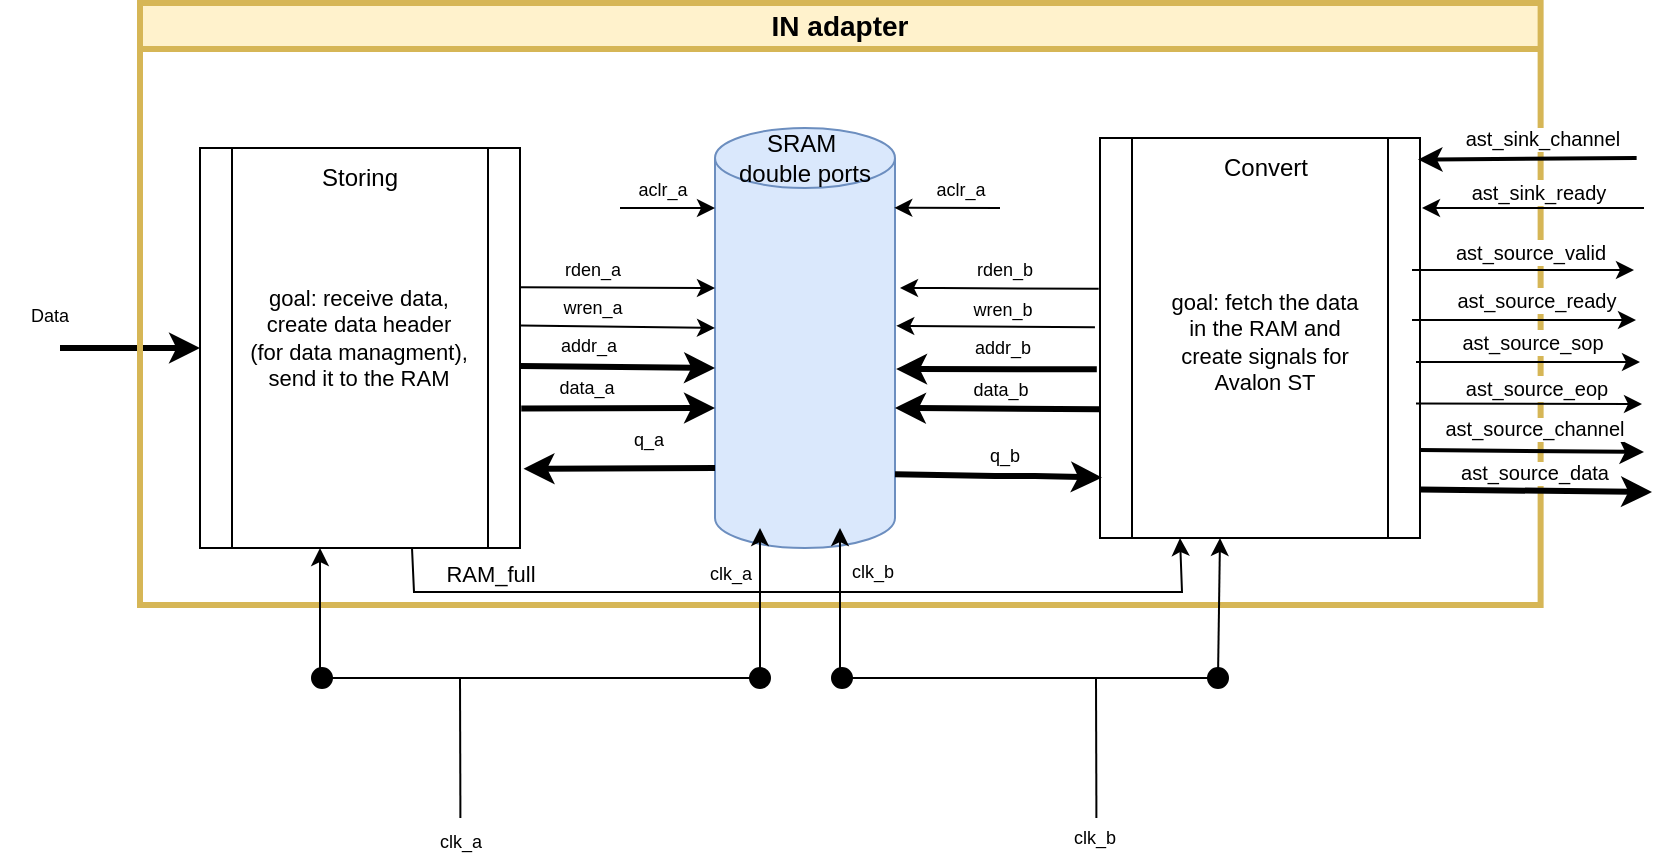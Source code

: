 <mxfile version="20.6.2" type="device"><diagram id="eJsZq9SZnfXNDUd87q3I" name="Page-1"><mxGraphModel dx="950" dy="459" grid="0" gridSize="10" guides="1" tooltips="1" connect="1" arrows="1" fold="1" page="1" pageScale="1" pageWidth="1169" pageHeight="827" math="0" shadow="0"><root><mxCell id="0"/><mxCell id="1" parent="0"/><mxCell id="jrfVC20jL2zaQBm9AzPA-1" value="" style="shape=cylinder3;whiteSpace=wrap;html=1;boundedLbl=1;backgroundOutline=1;size=15;fillColor=#dae8fc;strokeColor=#6c8ebf;" parent="1" vertex="1"><mxGeometry x="587.5" y="280" width="90" height="210" as="geometry"/></mxCell><mxCell id="jrfVC20jL2zaQBm9AzPA-2" value="SRAM&amp;nbsp;&lt;br&gt;double ports" style="text;html=1;strokeColor=none;fillColor=none;align=center;verticalAlign=middle;whiteSpace=wrap;rounded=0;" parent="1" vertex="1"><mxGeometry x="595" y="280" width="75" height="30" as="geometry"/></mxCell><mxCell id="jrfVC20jL2zaQBm9AzPA-4" value="" style="endArrow=classic;html=1;rounded=0;" parent="1" edge="1"><mxGeometry width="50" height="50" relative="1" as="geometry"><mxPoint x="540" y="320" as="sourcePoint"/><mxPoint x="587.5" y="320" as="targetPoint"/></mxGeometry></mxCell><mxCell id="jrfVC20jL2zaQBm9AzPA-5" value="&lt;font style=&quot;font-size: 9px;&quot;&gt;aclr_a&lt;/font&gt;" style="edgeLabel;html=1;align=center;verticalAlign=middle;resizable=0;points=[];" parent="jrfVC20jL2zaQBm9AzPA-4" vertex="1" connectable="0"><mxGeometry x="-0.391" y="1" relative="1" as="geometry"><mxPoint x="6" y="-9" as="offset"/></mxGeometry></mxCell><mxCell id="jrfVC20jL2zaQBm9AzPA-6" value="" style="endArrow=classic;html=1;rounded=0;strokeWidth=3;exitX=1.002;exitY=0.545;exitDx=0;exitDy=0;exitPerimeter=0;" parent="1" source="jrfVC20jL2zaQBm9AzPA-54" edge="1"><mxGeometry width="50" height="50" relative="1" as="geometry"><mxPoint x="540" y="400" as="sourcePoint"/><mxPoint x="587.5" y="400" as="targetPoint"/><Array as="points"/></mxGeometry></mxCell><mxCell id="jrfVC20jL2zaQBm9AzPA-14" value="addr_a" style="edgeLabel;html=1;align=center;verticalAlign=middle;resizable=0;points=[];fontSize=9;" parent="jrfVC20jL2zaQBm9AzPA-6" vertex="1" connectable="0"><mxGeometry x="-0.511" y="-2" relative="1" as="geometry"><mxPoint x="9" y="-12" as="offset"/></mxGeometry></mxCell><mxCell id="jrfVC20jL2zaQBm9AzPA-18" value="" style="endArrow=classic;html=1;rounded=0;exitX=1;exitY=0.348;exitDx=0;exitDy=0;exitPerimeter=0;" parent="1" source="jrfVC20jL2zaQBm9AzPA-54" edge="1"><mxGeometry width="50" height="50" relative="1" as="geometry"><mxPoint x="540" y="360" as="sourcePoint"/><mxPoint x="587.5" y="360" as="targetPoint"/></mxGeometry></mxCell><mxCell id="jrfVC20jL2zaQBm9AzPA-19" value="&lt;font style=&quot;font-size: 9px;&quot;&gt;rden_a&lt;/font&gt;" style="edgeLabel;html=1;align=center;verticalAlign=middle;resizable=0;points=[];" parent="jrfVC20jL2zaQBm9AzPA-18" vertex="1" connectable="0"><mxGeometry x="-0.391" y="1" relative="1" as="geometry"><mxPoint x="6" y="-9" as="offset"/></mxGeometry></mxCell><mxCell id="jrfVC20jL2zaQBm9AzPA-20" value="" style="endArrow=classic;html=1;rounded=0;exitX=1.002;exitY=0.444;exitDx=0;exitDy=0;exitPerimeter=0;" parent="1" source="jrfVC20jL2zaQBm9AzPA-54" edge="1"><mxGeometry width="50" height="50" relative="1" as="geometry"><mxPoint x="540" y="380" as="sourcePoint"/><mxPoint x="587.5" y="380" as="targetPoint"/></mxGeometry></mxCell><mxCell id="jrfVC20jL2zaQBm9AzPA-21" value="&lt;font style=&quot;font-size: 9px;&quot;&gt;wren_a&lt;/font&gt;" style="edgeLabel;html=1;align=center;verticalAlign=middle;resizable=0;points=[];" parent="jrfVC20jL2zaQBm9AzPA-20" vertex="1" connectable="0"><mxGeometry x="-0.391" y="1" relative="1" as="geometry"><mxPoint x="6" y="-9" as="offset"/></mxGeometry></mxCell><mxCell id="jrfVC20jL2zaQBm9AzPA-22" value="" style="endArrow=classic;html=1;rounded=0;strokeWidth=3;exitX=1.004;exitY=0.651;exitDx=0;exitDy=0;exitPerimeter=0;" parent="1" source="jrfVC20jL2zaQBm9AzPA-54" edge="1"><mxGeometry width="50" height="50" relative="1" as="geometry"><mxPoint x="490" y="420" as="sourcePoint"/><mxPoint x="587.5" y="420" as="targetPoint"/><Array as="points"/></mxGeometry></mxCell><mxCell id="jrfVC20jL2zaQBm9AzPA-23" value="data_a" style="edgeLabel;html=1;align=center;verticalAlign=middle;resizable=0;points=[];fontSize=9;" parent="jrfVC20jL2zaQBm9AzPA-22" vertex="1" connectable="0"><mxGeometry x="-0.511" y="-2" relative="1" as="geometry"><mxPoint x="9" y="-12" as="offset"/></mxGeometry></mxCell><mxCell id="jrfVC20jL2zaQBm9AzPA-24" value="" style="endArrow=classic;html=1;rounded=0;strokeWidth=3;entryX=1.011;entryY=0.802;entryDx=0;entryDy=0;entryPerimeter=0;" parent="1" target="jrfVC20jL2zaQBm9AzPA-54" edge="1"><mxGeometry width="50" height="50" relative="1" as="geometry"><mxPoint x="587.5" y="450" as="sourcePoint"/><mxPoint x="540" y="450" as="targetPoint"/><Array as="points"/></mxGeometry></mxCell><mxCell id="jrfVC20jL2zaQBm9AzPA-25" value="q_a" style="edgeLabel;html=1;align=center;verticalAlign=middle;resizable=0;points=[];fontSize=9;" parent="jrfVC20jL2zaQBm9AzPA-24" vertex="1" connectable="0"><mxGeometry x="-0.511" y="-2" relative="1" as="geometry"><mxPoint x="-10" y="-12" as="offset"/></mxGeometry></mxCell><mxCell id="jrfVC20jL2zaQBm9AzPA-56" value="" style="endArrow=classic;html=1;rounded=0;strokeWidth=3;fontSize=9;entryX=0;entryY=0.5;entryDx=0;entryDy=0;" parent="1" target="jrfVC20jL2zaQBm9AzPA-54" edge="1"><mxGeometry width="50" height="50" relative="1" as="geometry"><mxPoint x="260" y="390" as="sourcePoint"/><mxPoint x="213.012" y="410" as="targetPoint"/></mxGeometry></mxCell><mxCell id="jrfVC20jL2zaQBm9AzPA-58" value="Data" style="text;html=1;strokeColor=none;fillColor=none;align=center;verticalAlign=middle;whiteSpace=wrap;rounded=0;fontSize=9;" parent="1" vertex="1"><mxGeometry x="230" y="358.78" width="50" height="30" as="geometry"/></mxCell><mxCell id="jrfVC20jL2zaQBm9AzPA-63" value="" style="group;fillColor=#dae8fc;strokeColor=#6c8ebf;" parent="1" vertex="1" connectable="0"><mxGeometry x="330" y="290" width="160" height="200" as="geometry"/></mxCell><mxCell id="jrfVC20jL2zaQBm9AzPA-54" value="" style="shape=process;whiteSpace=wrap;html=1;backgroundOutline=1;fontSize=9;" parent="jrfVC20jL2zaQBm9AzPA-63" vertex="1"><mxGeometry width="160" height="200" as="geometry"/></mxCell><mxCell id="jrfVC20jL2zaQBm9AzPA-55" value="Storing" style="text;html=1;strokeColor=none;fillColor=none;align=center;verticalAlign=middle;whiteSpace=wrap;rounded=0;" parent="jrfVC20jL2zaQBm9AzPA-63" vertex="1"><mxGeometry x="34.783" width="90.435" height="30" as="geometry"/></mxCell><mxCell id="jrfVC20jL2zaQBm9AzPA-59" value="&lt;font style=&quot;font-size: 11px;&quot;&gt;goal: receive data, create data header (for data managment), send it to the RAM&lt;/font&gt;" style="text;html=1;strokeColor=none;fillColor=none;align=center;verticalAlign=middle;whiteSpace=wrap;rounded=0;fontSize=9;" parent="jrfVC20jL2zaQBm9AzPA-63" vertex="1"><mxGeometry x="24.348" y="80" width="111.304" height="30" as="geometry"/></mxCell><mxCell id="DhQpcvgIv4e8G2RN8Cot-1" value="" style="endArrow=classic;html=1;rounded=0;entryX=0.25;entryY=1;entryDx=0;entryDy=0;" edge="1" parent="jrfVC20jL2zaQBm9AzPA-63" target="jrfVC20jL2zaQBm9AzPA-64"><mxGeometry width="50" height="50" relative="1" as="geometry"><mxPoint x="106" y="200" as="sourcePoint"/><mxPoint x="172" y="197" as="targetPoint"/><Array as="points"><mxPoint x="107" y="222"/><mxPoint x="491" y="222"/></Array></mxGeometry></mxCell><mxCell id="DhQpcvgIv4e8G2RN8Cot-2" value="RAM_full" style="edgeLabel;html=1;align=center;verticalAlign=middle;resizable=0;points=[];" vertex="1" connectable="0" parent="DhQpcvgIv4e8G2RN8Cot-1"><mxGeometry x="-0.473" y="2" relative="1" as="geometry"><mxPoint x="-54" y="-7" as="offset"/></mxGeometry></mxCell><mxCell id="jrfVC20jL2zaQBm9AzPA-64" value="" style="shape=process;whiteSpace=wrap;html=1;backgroundOutline=1;fontSize=9;" parent="1" vertex="1"><mxGeometry x="780" y="285" width="160" height="200" as="geometry"/></mxCell><mxCell id="jrfVC20jL2zaQBm9AzPA-65" value="" style="endArrow=classic;html=1;rounded=0;entryX=0.996;entryY=0.19;entryDx=0;entryDy=0;entryPerimeter=0;" parent="1" target="jrfVC20jL2zaQBm9AzPA-1" edge="1"><mxGeometry width="50" height="50" relative="1" as="geometry"><mxPoint x="730" y="320" as="sourcePoint"/><mxPoint x="757.5" y="310" as="targetPoint"/></mxGeometry></mxCell><mxCell id="jrfVC20jL2zaQBm9AzPA-66" value="&lt;font style=&quot;font-size: 9px;&quot;&gt;aclr_a&lt;/font&gt;" style="edgeLabel;html=1;align=center;verticalAlign=middle;resizable=0;points=[];" parent="jrfVC20jL2zaQBm9AzPA-65" vertex="1" connectable="0"><mxGeometry x="-0.391" y="1" relative="1" as="geometry"><mxPoint x="-4" y="-11" as="offset"/></mxGeometry></mxCell><mxCell id="jrfVC20jL2zaQBm9AzPA-67" value="" style="endArrow=classic;html=1;rounded=0;strokeWidth=3;exitX=-0.01;exitY=0.578;exitDx=0;exitDy=0;exitPerimeter=0;entryX=1.006;entryY=0.574;entryDx=0;entryDy=0;entryPerimeter=0;" parent="1" source="jrfVC20jL2zaQBm9AzPA-64" target="jrfVC20jL2zaQBm9AzPA-1" edge="1"><mxGeometry width="50" height="50" relative="1" as="geometry"><mxPoint x="720" y="384.5" as="sourcePoint"/><mxPoint x="817.04" y="385.5" as="targetPoint"/><Array as="points"/></mxGeometry></mxCell><mxCell id="jrfVC20jL2zaQBm9AzPA-68" value="addr_b" style="edgeLabel;html=1;align=center;verticalAlign=middle;resizable=0;points=[];fontSize=9;" parent="jrfVC20jL2zaQBm9AzPA-67" vertex="1" connectable="0"><mxGeometry x="-0.511" y="-2" relative="1" as="geometry"><mxPoint x="-23" y="-9" as="offset"/></mxGeometry></mxCell><mxCell id="jrfVC20jL2zaQBm9AzPA-71" value="" style="endArrow=classic;html=1;rounded=0;exitX=-0.004;exitY=0.377;exitDx=0;exitDy=0;exitPerimeter=0;" parent="1" source="jrfVC20jL2zaQBm9AzPA-64" edge="1"><mxGeometry width="50" height="50" relative="1" as="geometry"><mxPoint x="677.5" y="340" as="sourcePoint"/><mxPoint x="680" y="360" as="targetPoint"/><Array as="points"><mxPoint x="700" y="360"/></Array></mxGeometry></mxCell><mxCell id="jrfVC20jL2zaQBm9AzPA-72" value="&lt;font style=&quot;font-size: 9px;&quot;&gt;rden_b&lt;/font&gt;" style="edgeLabel;html=1;align=center;verticalAlign=middle;resizable=0;points=[];" parent="jrfVC20jL2zaQBm9AzPA-71" vertex="1" connectable="0"><mxGeometry x="-0.391" y="1" relative="1" as="geometry"><mxPoint x="-17" y="-11" as="offset"/></mxGeometry></mxCell><mxCell id="jrfVC20jL2zaQBm9AzPA-73" value="" style="endArrow=classic;html=1;rounded=0;exitX=-0.011;exitY=0.473;exitDx=0;exitDy=0;exitPerimeter=0;entryX=1.007;entryY=0.471;entryDx=0;entryDy=0;entryPerimeter=0;" parent="1" edge="1"><mxGeometry width="50" height="50" relative="1" as="geometry"><mxPoint x="777.47" y="379.6" as="sourcePoint"/><mxPoint x="678.13" y="378.91" as="targetPoint"/></mxGeometry></mxCell><mxCell id="jrfVC20jL2zaQBm9AzPA-74" value="&lt;font style=&quot;font-size: 9px;&quot;&gt;wren_b&lt;/font&gt;" style="edgeLabel;html=1;align=center;verticalAlign=middle;resizable=0;points=[];" parent="jrfVC20jL2zaQBm9AzPA-73" vertex="1" connectable="0"><mxGeometry x="-0.391" y="1" relative="1" as="geometry"><mxPoint x="-17" y="-11" as="offset"/></mxGeometry></mxCell><mxCell id="jrfVC20jL2zaQBm9AzPA-75" value="" style="endArrow=classic;html=1;rounded=0;strokeWidth=3;exitX=-0.002;exitY=0.69;exitDx=0;exitDy=0;exitPerimeter=0;entryX=0.993;entryY=0.678;entryDx=0;entryDy=0;entryPerimeter=0;" parent="1" edge="1"><mxGeometry width="50" height="50" relative="1" as="geometry"><mxPoint x="780.17" y="420.62" as="sourcePoint"/><mxPoint x="677.5" y="420.0" as="targetPoint"/><Array as="points"/></mxGeometry></mxCell><mxCell id="jrfVC20jL2zaQBm9AzPA-76" value="data_b" style="edgeLabel;html=1;align=center;verticalAlign=middle;resizable=0;points=[];fontSize=9;" parent="jrfVC20jL2zaQBm9AzPA-75" vertex="1" connectable="0"><mxGeometry x="-0.511" y="-2" relative="1" as="geometry"><mxPoint x="-25" y="-8" as="offset"/></mxGeometry></mxCell><mxCell id="jrfVC20jL2zaQBm9AzPA-77" value="" style="endArrow=classic;html=1;rounded=0;strokeWidth=3;exitX=1.028;exitY=0.81;exitDx=0;exitDy=0;exitPerimeter=0;entryX=0.006;entryY=0.849;entryDx=0;entryDy=0;entryPerimeter=0;" parent="1" target="jrfVC20jL2zaQBm9AzPA-64" edge="1"><mxGeometry width="50" height="50" relative="1" as="geometry"><mxPoint x="677.5" y="453.1" as="sourcePoint"/><mxPoint x="774.49" y="454" as="targetPoint"/><Array as="points"><mxPoint x="727.48" y="454"/><mxPoint x="747.48" y="454"/></Array></mxGeometry></mxCell><mxCell id="jrfVC20jL2zaQBm9AzPA-78" value="q_b" style="edgeLabel;html=1;align=center;verticalAlign=middle;resizable=0;points=[];fontSize=9;" parent="jrfVC20jL2zaQBm9AzPA-77" vertex="1" connectable="0"><mxGeometry x="-0.511" y="-2" relative="1" as="geometry"><mxPoint x="29" y="-12" as="offset"/></mxGeometry></mxCell><mxCell id="jrfVC20jL2zaQBm9AzPA-94" value="IN adapter" style="swimlane;whiteSpace=wrap;html=1;fontSize=14;fillColor=#fff2cc;strokeColor=#d6b656;strokeWidth=3;" parent="1" vertex="1"><mxGeometry x="300" y="217.5" width="700.309" height="301" as="geometry"/></mxCell><mxCell id="jrfVC20jL2zaQBm9AzPA-15" value="" style="endArrow=classic;html=1;rounded=0;" parent="jrfVC20jL2zaQBm9AzPA-94" edge="1"><mxGeometry width="50" height="50" relative="1" as="geometry"><mxPoint x="310" y="336" as="sourcePoint"/><mxPoint x="310" y="262.5" as="targetPoint"/></mxGeometry></mxCell><mxCell id="jrfVC20jL2zaQBm9AzPA-16" value="&lt;font style=&quot;font-size: 9px;&quot;&gt;clk_a&lt;/font&gt;" style="edgeLabel;html=1;align=center;verticalAlign=middle;resizable=0;points=[];" parent="jrfVC20jL2zaQBm9AzPA-15" vertex="1" connectable="0"><mxGeometry x="-0.391" y="1" relative="1" as="geometry"><mxPoint x="-14" y="-29" as="offset"/></mxGeometry></mxCell><mxCell id="jrfVC20jL2zaQBm9AzPA-116" value="" style="endArrow=classic;html=1;rounded=0;strokeWidth=1;fontSize=10;" parent="jrfVC20jL2zaQBm9AzPA-94" edge="1"><mxGeometry width="50" height="50" relative="1" as="geometry"><mxPoint x="90" y="342.5" as="sourcePoint"/><mxPoint x="90" y="272.5" as="targetPoint"/><Array as="points"><mxPoint x="90" y="312.5"/></Array></mxGeometry></mxCell><mxCell id="jrfVC20jL2zaQBm9AzPA-80" value="&lt;font style=&quot;font-size: 11px;&quot;&gt;goal: fetch the data in the RAM and create signals for Avalon ST&lt;/font&gt;" style="text;html=1;strokeColor=none;fillColor=none;align=center;verticalAlign=middle;whiteSpace=wrap;rounded=0;fontSize=9;" parent="jrfVC20jL2zaQBm9AzPA-94" vertex="1"><mxGeometry x="510" y="154.5" width="105" height="30" as="geometry"/></mxCell><mxCell id="jrfVC20jL2zaQBm9AzPA-79" value="Convert" style="text;html=1;strokeColor=none;fillColor=none;align=center;verticalAlign=middle;whiteSpace=wrap;rounded=0;" parent="jrfVC20jL2zaQBm9AzPA-94" vertex="1"><mxGeometry x="497.5" y="67.5" width="130" height="30" as="geometry"/></mxCell><mxCell id="jrfVC20jL2zaQBm9AzPA-99" value="" style="endArrow=classic;html=1;rounded=0;strokeWidth=1;fontSize=14;" parent="jrfVC20jL2zaQBm9AzPA-94" edge="1"><mxGeometry width="50" height="50" relative="1" as="geometry"><mxPoint x="636" y="133.5" as="sourcePoint"/><mxPoint x="747" y="133.5" as="targetPoint"/></mxGeometry></mxCell><mxCell id="jrfVC20jL2zaQBm9AzPA-102" value="" style="endArrow=classic;html=1;rounded=0;strokeWidth=1;fontSize=14;" parent="jrfVC20jL2zaQBm9AzPA-94" edge="1"><mxGeometry width="50" height="50" relative="1" as="geometry"><mxPoint x="636.0" y="158.5" as="sourcePoint"/><mxPoint x="748" y="158.5" as="targetPoint"/></mxGeometry></mxCell><mxCell id="jrfVC20jL2zaQBm9AzPA-104" value="" style="endArrow=classic;html=1;rounded=0;strokeWidth=1;fontSize=14;" parent="jrfVC20jL2zaQBm9AzPA-94" edge="1"><mxGeometry width="50" height="50" relative="1" as="geometry"><mxPoint x="638.0" y="179.5" as="sourcePoint"/><mxPoint x="750" y="179.5" as="targetPoint"/></mxGeometry></mxCell><mxCell id="jrfVC20jL2zaQBm9AzPA-106" value="" style="endArrow=classic;html=1;rounded=0;strokeWidth=1;fontSize=14;" parent="jrfVC20jL2zaQBm9AzPA-94" edge="1"><mxGeometry width="50" height="50" relative="1" as="geometry"><mxPoint x="638.0" y="200.28" as="sourcePoint"/><mxPoint x="751" y="200.5" as="targetPoint"/></mxGeometry></mxCell><mxCell id="jrfVC20jL2zaQBm9AzPA-108" value="" style="endArrow=classic;html=1;rounded=0;strokeWidth=2;fontSize=10;" parent="jrfVC20jL2zaQBm9AzPA-94" edge="1"><mxGeometry width="50" height="50" relative="1" as="geometry"><mxPoint x="640.0" y="223.5" as="sourcePoint"/><mxPoint x="752" y="224.5" as="targetPoint"/></mxGeometry></mxCell><mxCell id="jrfVC20jL2zaQBm9AzPA-112" value="" style="endArrow=classic;html=1;rounded=0;strokeWidth=3;fontSize=10;" parent="jrfVC20jL2zaQBm9AzPA-94" edge="1"><mxGeometry width="50" height="50" relative="1" as="geometry"><mxPoint x="640.0" y="243.25" as="sourcePoint"/><mxPoint x="756" y="244.5" as="targetPoint"/></mxGeometry></mxCell><mxCell id="jrfVC20jL2zaQBm9AzPA-115" value="&lt;font size=&quot;1&quot;&gt;ast_sink_ready&lt;/font&gt;" style="edgeLabel;html=1;align=center;verticalAlign=middle;resizable=0;points=[];" parent="jrfVC20jL2zaQBm9AzPA-94" vertex="1" connectable="0"><mxGeometry x="698.999" y="94.497" as="geometry"/></mxCell><mxCell id="jrfVC20jL2zaQBm9AzPA-114" value="" style="endArrow=classic;html=1;rounded=0;strokeWidth=1;fontSize=14;" parent="jrfVC20jL2zaQBm9AzPA-94" edge="1"><mxGeometry width="50" height="50" relative="1" as="geometry"><mxPoint x="752" y="102.5" as="sourcePoint"/><mxPoint x="641" y="102.5" as="targetPoint"/></mxGeometry></mxCell><mxCell id="jrfVC20jL2zaQBm9AzPA-110" value="" style="endArrow=classic;html=1;rounded=0;strokeWidth=2;fontSize=10;entryX=1.003;entryY=0.634;entryDx=0;entryDy=0;entryPerimeter=0;" parent="jrfVC20jL2zaQBm9AzPA-94" edge="1"><mxGeometry width="50" height="50" relative="1" as="geometry"><mxPoint x="748.31" y="77.5" as="sourcePoint"/><mxPoint x="639" y="78.3" as="targetPoint"/></mxGeometry></mxCell><mxCell id="jrfVC20jL2zaQBm9AzPA-111" value="&lt;font style=&quot;font-size: 10px;&quot;&gt;ast_sink_channel&lt;/font&gt;" style="edgeLabel;html=1;align=center;verticalAlign=middle;resizable=0;points=[];fontSize=10;" parent="jrfVC20jL2zaQBm9AzPA-94" vertex="1" connectable="0"><mxGeometry x="700.309" y="67.497" as="geometry"/></mxCell><mxCell id="jrfVC20jL2zaQBm9AzPA-119" value="" style="endArrow=classic;html=1;rounded=0;startArrow=none;" parent="1" source="jrfVC20jL2zaQBm9AzPA-133" edge="1"><mxGeometry width="50" height="50" relative="1" as="geometry"><mxPoint x="840" y="560" as="sourcePoint"/><mxPoint x="840" y="485" as="targetPoint"/></mxGeometry></mxCell><mxCell id="jrfVC20jL2zaQBm9AzPA-121" value="" style="endArrow=none;html=1;rounded=0;strokeWidth=1;fontSize=10;startArrow=none;entryX=0;entryY=0.5;entryDx=0;entryDy=0;" parent="1" source="jrfVC20jL2zaQBm9AzPA-131" target="jrfVC20jL2zaQBm9AzPA-133" edge="1"><mxGeometry width="50" height="50" relative="1" as="geometry"><mxPoint x="320" y="560" as="sourcePoint"/><mxPoint x="840" y="560" as="targetPoint"/></mxGeometry></mxCell><mxCell id="jrfVC20jL2zaQBm9AzPA-122" value="" style="endArrow=none;html=1;rounded=0;strokeWidth=1;fontSize=10;" parent="1" edge="1"><mxGeometry width="50" height="50" relative="1" as="geometry"><mxPoint x="460.0" y="555" as="sourcePoint"/><mxPoint x="460.21" y="625" as="targetPoint"/></mxGeometry></mxCell><mxCell id="jrfVC20jL2zaQBm9AzPA-128" value="" style="endArrow=none;html=1;rounded=0;strokeWidth=1;fontSize=10;startArrow=none;entryX=1;entryY=0.5;entryDx=0;entryDy=0;" parent="1" source="jrfVC20jL2zaQBm9AzPA-125" target="jrfVC20jL2zaQBm9AzPA-129" edge="1"><mxGeometry width="50" height="50" relative="1" as="geometry"><mxPoint x="390" y="555" as="sourcePoint"/><mxPoint x="560.0" y="555" as="targetPoint"/></mxGeometry></mxCell><mxCell id="jrfVC20jL2zaQBm9AzPA-129" value="" style="ellipse;whiteSpace=wrap;html=1;fontSize=10;fillColor=#000000;" parent="1" vertex="1"><mxGeometry x="605" y="550" width="10" height="10" as="geometry"/></mxCell><mxCell id="jrfVC20jL2zaQBm9AzPA-131" value="" style="ellipse;whiteSpace=wrap;html=1;fontSize=10;fillColor=#000000;" parent="1" vertex="1"><mxGeometry x="646" y="550" width="10" height="10" as="geometry"/></mxCell><mxCell id="jrfVC20jL2zaQBm9AzPA-133" value="" style="ellipse;whiteSpace=wrap;html=1;fontSize=10;fillColor=#000000;" parent="1" vertex="1"><mxGeometry x="834" y="550" width="10" height="10" as="geometry"/></mxCell><mxCell id="jrfVC20jL2zaQBm9AzPA-134" value="" style="endArrow=none;html=1;rounded=0;" parent="1" edge="1"><mxGeometry width="50" height="50" relative="1" as="geometry"><mxPoint x="840" y="556" as="sourcePoint"/><mxPoint x="839.981" y="555.903" as="targetPoint"/></mxGeometry></mxCell><mxCell id="lfcyyhSEAyXe3yDBV3UX-1" value="&lt;font style=&quot;font-size: 9px;&quot;&gt;clk_a&lt;/font&gt;" style="edgeLabel;html=1;align=center;verticalAlign=middle;resizable=0;points=[];" parent="1" vertex="1" connectable="0"><mxGeometry x="605" y="518.895" as="geometry"><mxPoint x="-145" y="117" as="offset"/></mxGeometry></mxCell><mxCell id="lfcyyhSEAyXe3yDBV3UX-2" value="" style="endArrow=none;html=1;rounded=0;strokeWidth=1;fontSize=10;" parent="1" edge="1"><mxGeometry width="50" height="50" relative="1" as="geometry"><mxPoint x="778" y="555" as="sourcePoint"/><mxPoint x="778.21" y="625" as="targetPoint"/></mxGeometry></mxCell><mxCell id="lfcyyhSEAyXe3yDBV3UX-3" value="&lt;font style=&quot;font-size: 9px;&quot;&gt;clk_b&lt;/font&gt;" style="edgeLabel;html=1;align=center;verticalAlign=middle;resizable=0;points=[];" parent="1" vertex="1" connectable="0"><mxGeometry x="719" y="526.005" as="geometry"><mxPoint x="58" y="108" as="offset"/></mxGeometry></mxCell><mxCell id="jrfVC20jL2zaQBm9AzPA-125" value="" style="ellipse;whiteSpace=wrap;html=1;fontSize=10;fillColor=#000000;" parent="1" vertex="1"><mxGeometry x="386" y="550" width="10" height="10" as="geometry"/></mxCell><mxCell id="lfcyyhSEAyXe3yDBV3UX-8" value="" style="endArrow=none;html=1;rounded=0;strokeWidth=1;fontSize=10;startArrow=none;entryX=1;entryY=0.5;entryDx=0;entryDy=0;" parent="1" target="jrfVC20jL2zaQBm9AzPA-125" edge="1"><mxGeometry width="50" height="50" relative="1" as="geometry"><mxPoint x="390" y="555" as="sourcePoint"/><mxPoint x="615" y="555" as="targetPoint"/></mxGeometry></mxCell><mxCell id="jrfVC20jL2zaQBm9AzPA-69" value="" style="endArrow=classic;html=1;rounded=0;" parent="1" edge="1"><mxGeometry width="50" height="50" relative="1" as="geometry"><mxPoint x="650" y="552" as="sourcePoint"/><mxPoint x="650" y="480" as="targetPoint"/></mxGeometry></mxCell><mxCell id="jrfVC20jL2zaQBm9AzPA-70" value="&lt;font style=&quot;font-size: 9px;&quot;&gt;clk_b&lt;/font&gt;" style="edgeLabel;html=1;align=center;verticalAlign=middle;resizable=0;points=[];" parent="jrfVC20jL2zaQBm9AzPA-69" vertex="1" connectable="0"><mxGeometry x="-0.391" y="1" relative="1" as="geometry"><mxPoint x="17" y="-29" as="offset"/></mxGeometry></mxCell><mxCell id="jrfVC20jL2zaQBm9AzPA-101" value="&lt;font size=&quot;1&quot;&gt;ast_source_valid&lt;/font&gt;" style="edgeLabel;html=1;align=center;verticalAlign=middle;resizable=0;points=[];" parent="1" vertex="1" connectable="0"><mxGeometry x="991.999" y="337.997" as="geometry"><mxPoint x="3" y="4" as="offset"/></mxGeometry></mxCell><mxCell id="jrfVC20jL2zaQBm9AzPA-103" value="&lt;font size=&quot;1&quot;&gt;ast_source_ready&lt;/font&gt;" style="edgeLabel;html=1;align=center;verticalAlign=middle;resizable=0;points=[];" parent="1" vertex="1" connectable="0"><mxGeometry x="993.999" y="365.997" as="geometry"><mxPoint x="4" as="offset"/></mxGeometry></mxCell><mxCell id="jrfVC20jL2zaQBm9AzPA-107" value="&lt;font size=&quot;1&quot;&gt;ast_source_eop&lt;/font&gt;" style="edgeLabel;html=1;align=center;verticalAlign=middle;resizable=0;points=[];" parent="1" vertex="1" connectable="0"><mxGeometry x="995.999" y="411.777" as="geometry"><mxPoint x="2" y="-2" as="offset"/></mxGeometry></mxCell><mxCell id="jrfVC20jL2zaQBm9AzPA-105" value="&lt;font size=&quot;1&quot;&gt;ast_source_sop&lt;/font&gt;" style="edgeLabel;html=1;align=center;verticalAlign=middle;resizable=0;points=[];" parent="1" vertex="1" connectable="0"><mxGeometry x="995.999" y="386.997" as="geometry"/></mxCell><mxCell id="jrfVC20jL2zaQBm9AzPA-113" value="&lt;font style=&quot;font-size: 10px;&quot;&gt;ast_source_data&lt;/font&gt;" style="edgeLabel;html=1;align=center;verticalAlign=middle;resizable=0;points=[];fontSize=10;" parent="1" vertex="1" connectable="0"><mxGeometry x="996.999" y="451.997" as="geometry"/></mxCell><mxCell id="jrfVC20jL2zaQBm9AzPA-109" value="&lt;font style=&quot;font-size: 10px;&quot;&gt;ast_source_channel&lt;/font&gt;" style="edgeLabel;html=1;align=center;verticalAlign=middle;resizable=0;points=[];fontSize=10;" parent="1" vertex="1" connectable="0"><mxGeometry x="996.999" y="429.997" as="geometry"/></mxCell></root></mxGraphModel></diagram></mxfile>